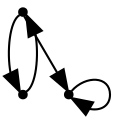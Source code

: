 digraph model {
	0 [shape=point,label=""];
	1 [shape=point,label=""];
	2 [shape=point,label=""];
	0 -> 1 [shape=point,label=""];
	0 -> 2 [shape=point,label=""];
	1 -> 0 [shape=point,label=""];
	2 -> 2 [shape=point,label=""];
}


